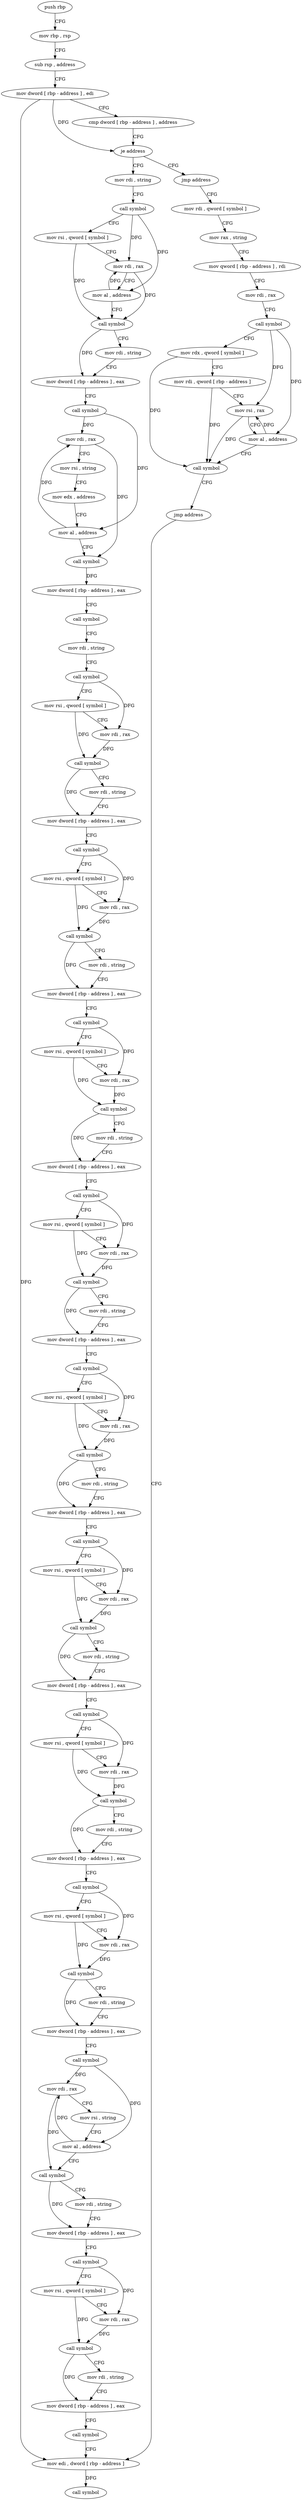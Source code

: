 digraph "func" {
"4200288" [label = "push rbp" ]
"4200289" [label = "mov rbp , rsp" ]
"4200292" [label = "sub rsp , address" ]
"4200296" [label = "mov dword [ rbp - address ] , edi" ]
"4200299" [label = "cmp dword [ rbp - address ] , address" ]
"4200303" [label = "je address" ]
"4200371" [label = "mov rdi , string" ]
"4200309" [label = "jmp address" ]
"4200381" [label = "call symbol" ]
"4200386" [label = "mov rsi , qword [ symbol ]" ]
"4200394" [label = "mov rdi , rax" ]
"4200397" [label = "mov al , address" ]
"4200399" [label = "call symbol" ]
"4200404" [label = "mov rdi , string" ]
"4200414" [label = "mov dword [ rbp - address ] , eax" ]
"4200417" [label = "call symbol" ]
"4200422" [label = "mov rdi , rax" ]
"4200425" [label = "mov rsi , string" ]
"4200435" [label = "mov edx , address" ]
"4200440" [label = "mov al , address" ]
"4200442" [label = "call symbol" ]
"4200447" [label = "mov dword [ rbp - address ] , eax" ]
"4200450" [label = "call symbol" ]
"4200455" [label = "mov rdi , string" ]
"4200465" [label = "call symbol" ]
"4200470" [label = "mov rsi , qword [ symbol ]" ]
"4200478" [label = "mov rdi , rax" ]
"4200481" [label = "call symbol" ]
"4200486" [label = "mov rdi , string" ]
"4200496" [label = "mov dword [ rbp - address ] , eax" ]
"4200499" [label = "call symbol" ]
"4200504" [label = "mov rsi , qword [ symbol ]" ]
"4200512" [label = "mov rdi , rax" ]
"4200515" [label = "call symbol" ]
"4200520" [label = "mov rdi , string" ]
"4200530" [label = "mov dword [ rbp - address ] , eax" ]
"4200533" [label = "call symbol" ]
"4200538" [label = "mov rsi , qword [ symbol ]" ]
"4200546" [label = "mov rdi , rax" ]
"4200549" [label = "call symbol" ]
"4200554" [label = "mov rdi , string" ]
"4200564" [label = "mov dword [ rbp - address ] , eax" ]
"4200567" [label = "call symbol" ]
"4200572" [label = "mov rsi , qword [ symbol ]" ]
"4200580" [label = "mov rdi , rax" ]
"4200583" [label = "call symbol" ]
"4200588" [label = "mov rdi , string" ]
"4200598" [label = "mov dword [ rbp - address ] , eax" ]
"4200601" [label = "call symbol" ]
"4200606" [label = "mov rsi , qword [ symbol ]" ]
"4200614" [label = "mov rdi , rax" ]
"4200617" [label = "call symbol" ]
"4200622" [label = "mov rdi , string" ]
"4200632" [label = "mov dword [ rbp - address ] , eax" ]
"4200635" [label = "call symbol" ]
"4200640" [label = "mov rsi , qword [ symbol ]" ]
"4200648" [label = "mov rdi , rax" ]
"4200651" [label = "call symbol" ]
"4200656" [label = "mov rdi , string" ]
"4200666" [label = "mov dword [ rbp - address ] , eax" ]
"4200669" [label = "call symbol" ]
"4200674" [label = "mov rsi , qword [ symbol ]" ]
"4200682" [label = "mov rdi , rax" ]
"4200685" [label = "call symbol" ]
"4200690" [label = "mov rdi , string" ]
"4200700" [label = "mov dword [ rbp - address ] , eax" ]
"4200703" [label = "call symbol" ]
"4200708" [label = "mov rsi , qword [ symbol ]" ]
"4200716" [label = "mov rdi , rax" ]
"4200719" [label = "call symbol" ]
"4200724" [label = "mov rdi , string" ]
"4200734" [label = "mov dword [ rbp - address ] , eax" ]
"4200737" [label = "call symbol" ]
"4200742" [label = "mov rdi , rax" ]
"4200745" [label = "mov rsi , string" ]
"4200755" [label = "mov al , address" ]
"4200757" [label = "call symbol" ]
"4200762" [label = "mov rdi , string" ]
"4200772" [label = "mov dword [ rbp - address ] , eax" ]
"4200775" [label = "call symbol" ]
"4200780" [label = "mov rsi , qword [ symbol ]" ]
"4200788" [label = "mov rdi , rax" ]
"4200791" [label = "call symbol" ]
"4200796" [label = "mov rdi , string" ]
"4200806" [label = "mov dword [ rbp - address ] , eax" ]
"4200809" [label = "call symbol" ]
"4200814" [label = "mov edi , dword [ rbp - address ]" ]
"4200314" [label = "mov rdi , qword [ symbol ]" ]
"4200322" [label = "mov rax , string" ]
"4200332" [label = "mov qword [ rbp - address ] , rdi" ]
"4200336" [label = "mov rdi , rax" ]
"4200339" [label = "call symbol" ]
"4200344" [label = "mov rdx , qword [ symbol ]" ]
"4200352" [label = "mov rdi , qword [ rbp - address ]" ]
"4200356" [label = "mov rsi , rax" ]
"4200359" [label = "mov al , address" ]
"4200361" [label = "call symbol" ]
"4200366" [label = "jmp address" ]
"4200817" [label = "call symbol" ]
"4200288" -> "4200289" [ label = "CFG" ]
"4200289" -> "4200292" [ label = "CFG" ]
"4200292" -> "4200296" [ label = "CFG" ]
"4200296" -> "4200299" [ label = "CFG" ]
"4200296" -> "4200303" [ label = "DFG" ]
"4200296" -> "4200814" [ label = "DFG" ]
"4200299" -> "4200303" [ label = "CFG" ]
"4200303" -> "4200371" [ label = "CFG" ]
"4200303" -> "4200309" [ label = "CFG" ]
"4200371" -> "4200381" [ label = "CFG" ]
"4200309" -> "4200314" [ label = "CFG" ]
"4200381" -> "4200386" [ label = "CFG" ]
"4200381" -> "4200394" [ label = "DFG" ]
"4200381" -> "4200397" [ label = "DFG" ]
"4200386" -> "4200394" [ label = "CFG" ]
"4200386" -> "4200399" [ label = "DFG" ]
"4200394" -> "4200397" [ label = "CFG" ]
"4200394" -> "4200399" [ label = "DFG" ]
"4200397" -> "4200399" [ label = "CFG" ]
"4200397" -> "4200394" [ label = "DFG" ]
"4200399" -> "4200404" [ label = "CFG" ]
"4200399" -> "4200414" [ label = "DFG" ]
"4200404" -> "4200414" [ label = "CFG" ]
"4200414" -> "4200417" [ label = "CFG" ]
"4200417" -> "4200422" [ label = "DFG" ]
"4200417" -> "4200440" [ label = "DFG" ]
"4200422" -> "4200425" [ label = "CFG" ]
"4200422" -> "4200442" [ label = "DFG" ]
"4200425" -> "4200435" [ label = "CFG" ]
"4200435" -> "4200440" [ label = "CFG" ]
"4200440" -> "4200442" [ label = "CFG" ]
"4200440" -> "4200422" [ label = "DFG" ]
"4200442" -> "4200447" [ label = "DFG" ]
"4200447" -> "4200450" [ label = "CFG" ]
"4200450" -> "4200455" [ label = "CFG" ]
"4200455" -> "4200465" [ label = "CFG" ]
"4200465" -> "4200470" [ label = "CFG" ]
"4200465" -> "4200478" [ label = "DFG" ]
"4200470" -> "4200478" [ label = "CFG" ]
"4200470" -> "4200481" [ label = "DFG" ]
"4200478" -> "4200481" [ label = "DFG" ]
"4200481" -> "4200486" [ label = "CFG" ]
"4200481" -> "4200496" [ label = "DFG" ]
"4200486" -> "4200496" [ label = "CFG" ]
"4200496" -> "4200499" [ label = "CFG" ]
"4200499" -> "4200504" [ label = "CFG" ]
"4200499" -> "4200512" [ label = "DFG" ]
"4200504" -> "4200512" [ label = "CFG" ]
"4200504" -> "4200515" [ label = "DFG" ]
"4200512" -> "4200515" [ label = "DFG" ]
"4200515" -> "4200520" [ label = "CFG" ]
"4200515" -> "4200530" [ label = "DFG" ]
"4200520" -> "4200530" [ label = "CFG" ]
"4200530" -> "4200533" [ label = "CFG" ]
"4200533" -> "4200538" [ label = "CFG" ]
"4200533" -> "4200546" [ label = "DFG" ]
"4200538" -> "4200546" [ label = "CFG" ]
"4200538" -> "4200549" [ label = "DFG" ]
"4200546" -> "4200549" [ label = "DFG" ]
"4200549" -> "4200554" [ label = "CFG" ]
"4200549" -> "4200564" [ label = "DFG" ]
"4200554" -> "4200564" [ label = "CFG" ]
"4200564" -> "4200567" [ label = "CFG" ]
"4200567" -> "4200572" [ label = "CFG" ]
"4200567" -> "4200580" [ label = "DFG" ]
"4200572" -> "4200580" [ label = "CFG" ]
"4200572" -> "4200583" [ label = "DFG" ]
"4200580" -> "4200583" [ label = "DFG" ]
"4200583" -> "4200588" [ label = "CFG" ]
"4200583" -> "4200598" [ label = "DFG" ]
"4200588" -> "4200598" [ label = "CFG" ]
"4200598" -> "4200601" [ label = "CFG" ]
"4200601" -> "4200606" [ label = "CFG" ]
"4200601" -> "4200614" [ label = "DFG" ]
"4200606" -> "4200614" [ label = "CFG" ]
"4200606" -> "4200617" [ label = "DFG" ]
"4200614" -> "4200617" [ label = "DFG" ]
"4200617" -> "4200622" [ label = "CFG" ]
"4200617" -> "4200632" [ label = "DFG" ]
"4200622" -> "4200632" [ label = "CFG" ]
"4200632" -> "4200635" [ label = "CFG" ]
"4200635" -> "4200640" [ label = "CFG" ]
"4200635" -> "4200648" [ label = "DFG" ]
"4200640" -> "4200648" [ label = "CFG" ]
"4200640" -> "4200651" [ label = "DFG" ]
"4200648" -> "4200651" [ label = "DFG" ]
"4200651" -> "4200656" [ label = "CFG" ]
"4200651" -> "4200666" [ label = "DFG" ]
"4200656" -> "4200666" [ label = "CFG" ]
"4200666" -> "4200669" [ label = "CFG" ]
"4200669" -> "4200674" [ label = "CFG" ]
"4200669" -> "4200682" [ label = "DFG" ]
"4200674" -> "4200682" [ label = "CFG" ]
"4200674" -> "4200685" [ label = "DFG" ]
"4200682" -> "4200685" [ label = "DFG" ]
"4200685" -> "4200690" [ label = "CFG" ]
"4200685" -> "4200700" [ label = "DFG" ]
"4200690" -> "4200700" [ label = "CFG" ]
"4200700" -> "4200703" [ label = "CFG" ]
"4200703" -> "4200708" [ label = "CFG" ]
"4200703" -> "4200716" [ label = "DFG" ]
"4200708" -> "4200716" [ label = "CFG" ]
"4200708" -> "4200719" [ label = "DFG" ]
"4200716" -> "4200719" [ label = "DFG" ]
"4200719" -> "4200724" [ label = "CFG" ]
"4200719" -> "4200734" [ label = "DFG" ]
"4200724" -> "4200734" [ label = "CFG" ]
"4200734" -> "4200737" [ label = "CFG" ]
"4200737" -> "4200742" [ label = "DFG" ]
"4200737" -> "4200755" [ label = "DFG" ]
"4200742" -> "4200745" [ label = "CFG" ]
"4200742" -> "4200757" [ label = "DFG" ]
"4200745" -> "4200755" [ label = "CFG" ]
"4200755" -> "4200757" [ label = "CFG" ]
"4200755" -> "4200742" [ label = "DFG" ]
"4200757" -> "4200762" [ label = "CFG" ]
"4200757" -> "4200772" [ label = "DFG" ]
"4200762" -> "4200772" [ label = "CFG" ]
"4200772" -> "4200775" [ label = "CFG" ]
"4200775" -> "4200780" [ label = "CFG" ]
"4200775" -> "4200788" [ label = "DFG" ]
"4200780" -> "4200788" [ label = "CFG" ]
"4200780" -> "4200791" [ label = "DFG" ]
"4200788" -> "4200791" [ label = "DFG" ]
"4200791" -> "4200796" [ label = "CFG" ]
"4200791" -> "4200806" [ label = "DFG" ]
"4200796" -> "4200806" [ label = "CFG" ]
"4200806" -> "4200809" [ label = "CFG" ]
"4200809" -> "4200814" [ label = "CFG" ]
"4200814" -> "4200817" [ label = "DFG" ]
"4200314" -> "4200322" [ label = "CFG" ]
"4200322" -> "4200332" [ label = "CFG" ]
"4200332" -> "4200336" [ label = "CFG" ]
"4200336" -> "4200339" [ label = "CFG" ]
"4200339" -> "4200344" [ label = "CFG" ]
"4200339" -> "4200356" [ label = "DFG" ]
"4200339" -> "4200359" [ label = "DFG" ]
"4200344" -> "4200352" [ label = "CFG" ]
"4200344" -> "4200361" [ label = "DFG" ]
"4200352" -> "4200356" [ label = "CFG" ]
"4200352" -> "4200361" [ label = "DFG" ]
"4200356" -> "4200359" [ label = "CFG" ]
"4200356" -> "4200361" [ label = "DFG" ]
"4200359" -> "4200361" [ label = "CFG" ]
"4200359" -> "4200356" [ label = "DFG" ]
"4200361" -> "4200366" [ label = "CFG" ]
"4200366" -> "4200814" [ label = "CFG" ]
}
